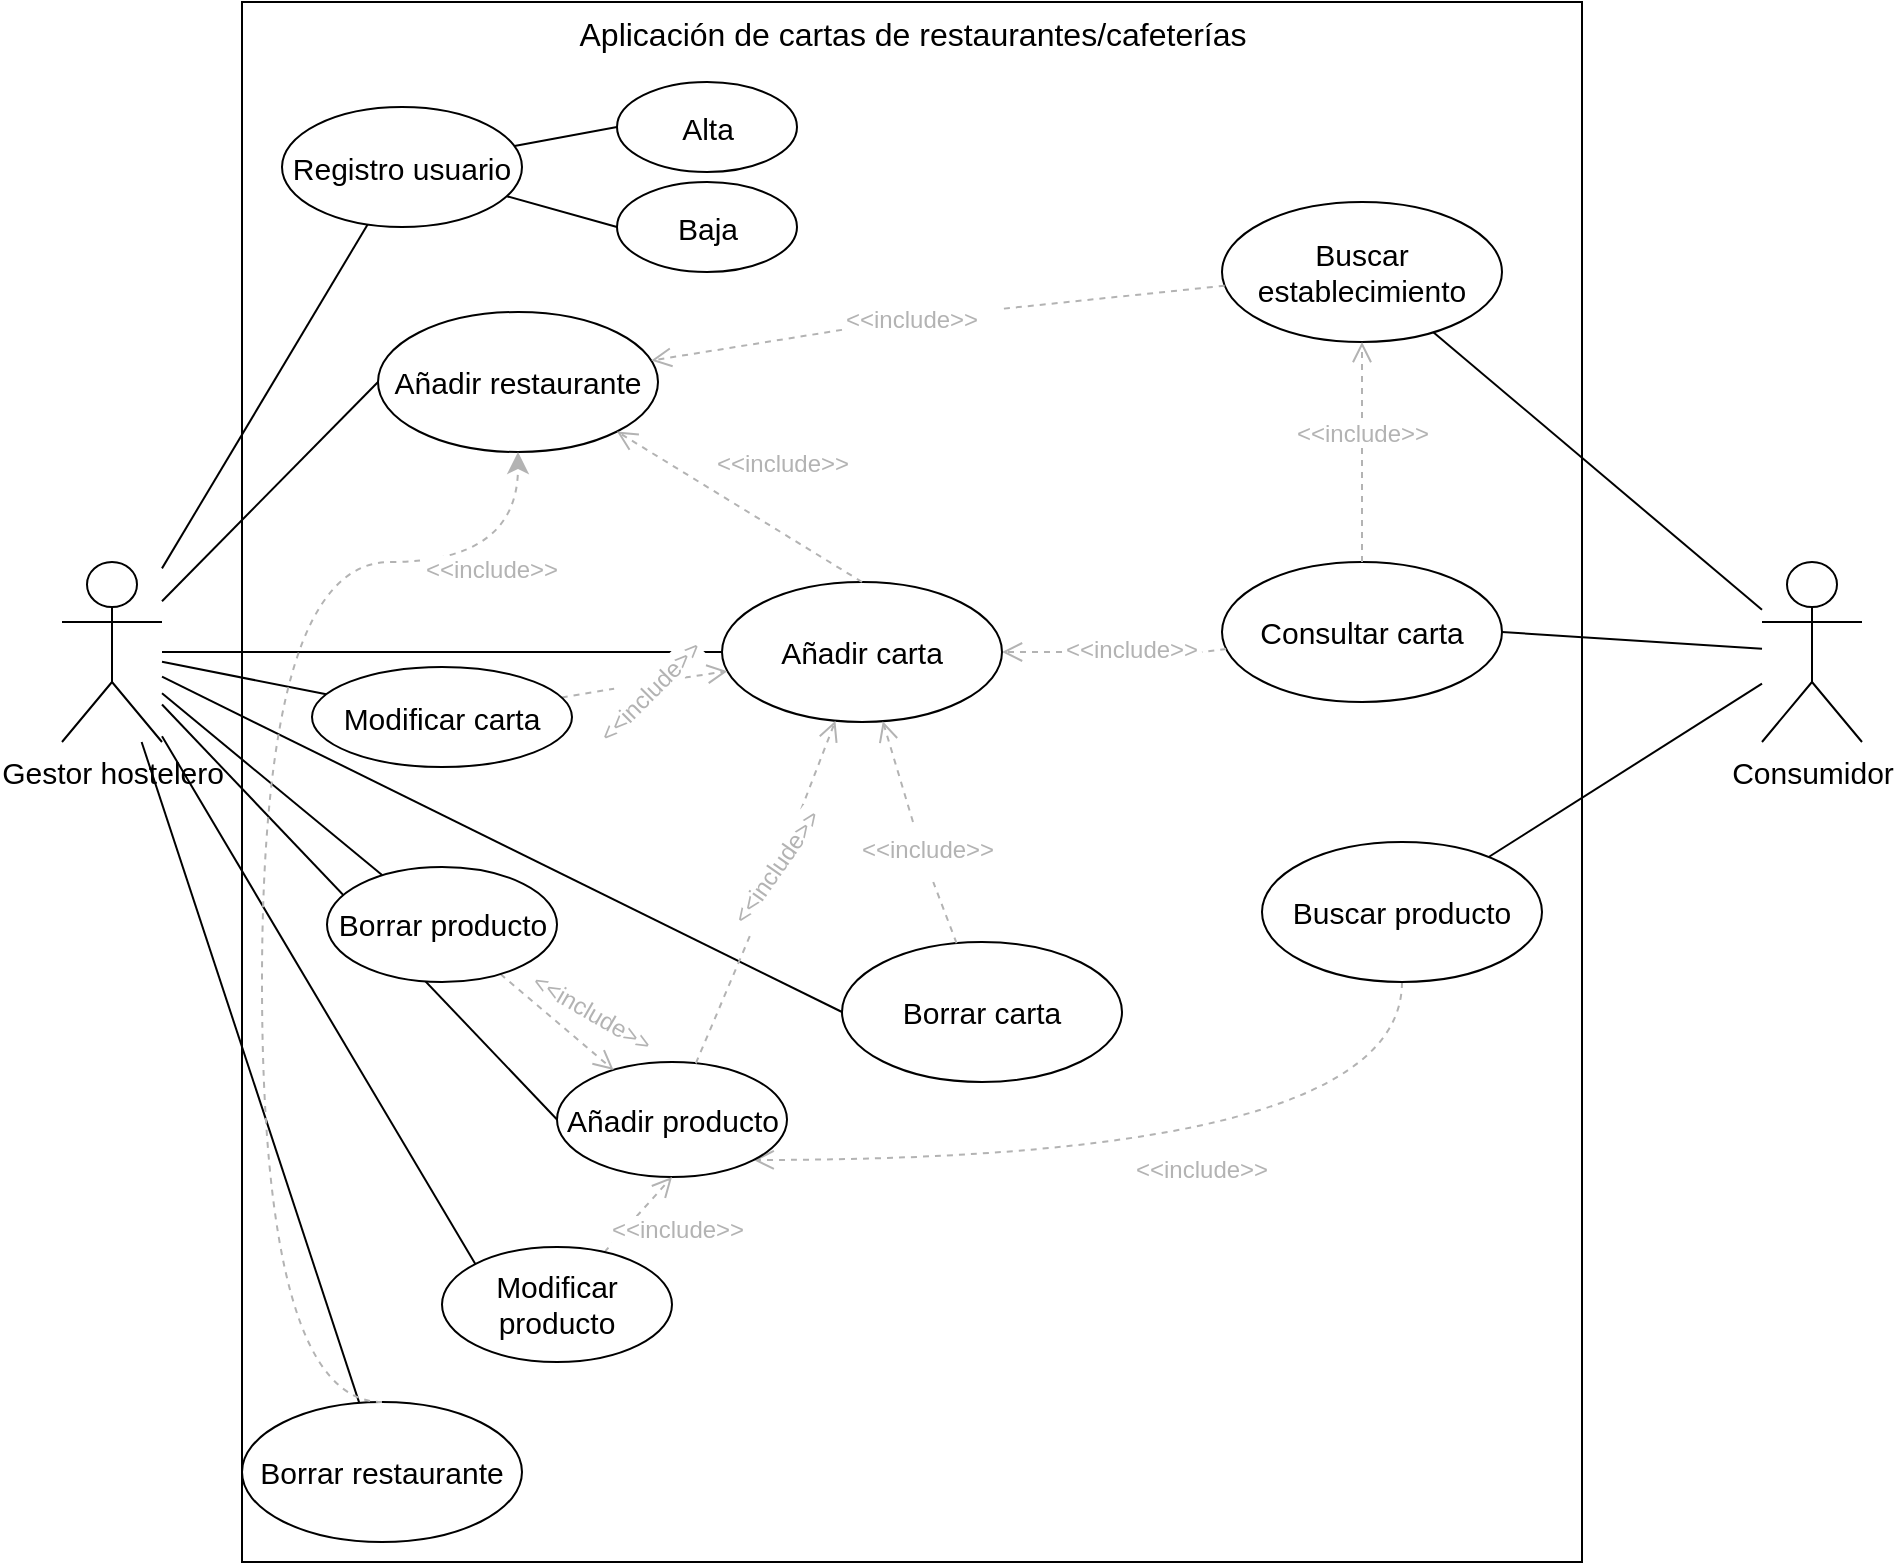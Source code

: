 <mxfile version="20.5.1" type="github">
  <diagram name="Page-1" id="0783ab3e-0a74-02c8-0abd-f7b4e66b4bec">
    <mxGraphModel dx="1597" dy="829" grid="1" gridSize="10" guides="1" tooltips="1" connect="1" arrows="1" fold="1" page="1" pageScale="1" pageWidth="850" pageHeight="1100" background="none" math="0" shadow="0">
      <root>
        <mxCell id="0" />
        <mxCell id="1" parent="0" />
        <mxCell id="ghwwSmaMZXJ6ce2ccZRn-12" value="&lt;font style=&quot;font-size: 16px;&quot;&gt;Aplicación de cartas de restaurantes/cafeterías&lt;/font&gt;" style="html=1;verticalAlign=top;fontSize=14;" vertex="1" parent="1">
          <mxGeometry x="160" y="310" width="670" height="780" as="geometry" />
        </mxCell>
        <mxCell id="ghwwSmaMZXJ6ce2ccZRn-16" style="edgeStyle=none;rounded=0;orthogonalLoop=1;jettySize=auto;html=1;fontSize=15;endArrow=none;endFill=0;" edge="1" parent="1" source="ghwwSmaMZXJ6ce2ccZRn-1" target="ghwwSmaMZXJ6ce2ccZRn-4">
          <mxGeometry relative="1" as="geometry" />
        </mxCell>
        <mxCell id="ghwwSmaMZXJ6ce2ccZRn-24" style="edgeStyle=none;rounded=0;orthogonalLoop=1;jettySize=auto;html=1;entryX=0;entryY=0.5;entryDx=0;entryDy=0;fontSize=15;endArrow=none;endFill=0;" edge="1" parent="1" source="ghwwSmaMZXJ6ce2ccZRn-1" target="ghwwSmaMZXJ6ce2ccZRn-7">
          <mxGeometry relative="1" as="geometry" />
        </mxCell>
        <mxCell id="ghwwSmaMZXJ6ce2ccZRn-25" style="edgeStyle=none;rounded=0;orthogonalLoop=1;jettySize=auto;html=1;fontSize=15;endArrow=none;endFill=0;" edge="1" parent="1" source="ghwwSmaMZXJ6ce2ccZRn-1" target="ghwwSmaMZXJ6ce2ccZRn-10">
          <mxGeometry relative="1" as="geometry" />
        </mxCell>
        <mxCell id="ghwwSmaMZXJ6ce2ccZRn-26" style="edgeStyle=none;rounded=0;orthogonalLoop=1;jettySize=auto;html=1;fontSize=15;endArrow=none;endFill=0;" edge="1" parent="1" source="ghwwSmaMZXJ6ce2ccZRn-1" target="ghwwSmaMZXJ6ce2ccZRn-20">
          <mxGeometry relative="1" as="geometry" />
        </mxCell>
        <mxCell id="ghwwSmaMZXJ6ce2ccZRn-27" style="edgeStyle=none;rounded=0;orthogonalLoop=1;jettySize=auto;html=1;fontSize=15;endArrow=none;endFill=0;" edge="1" parent="1" source="ghwwSmaMZXJ6ce2ccZRn-1" target="ghwwSmaMZXJ6ce2ccZRn-22">
          <mxGeometry relative="1" as="geometry" />
        </mxCell>
        <mxCell id="ghwwSmaMZXJ6ce2ccZRn-28" style="edgeStyle=none;rounded=0;orthogonalLoop=1;jettySize=auto;html=1;entryX=0;entryY=0.5;entryDx=0;entryDy=0;fontSize=15;endArrow=none;endFill=0;" edge="1" parent="1" source="ghwwSmaMZXJ6ce2ccZRn-1" target="ghwwSmaMZXJ6ce2ccZRn-21">
          <mxGeometry relative="1" as="geometry" />
        </mxCell>
        <mxCell id="ghwwSmaMZXJ6ce2ccZRn-48" style="edgeStyle=none;rounded=0;orthogonalLoop=1;jettySize=auto;html=1;entryX=0;entryY=0.5;entryDx=0;entryDy=0;fontSize=12;endArrow=none;endFill=0;" edge="1" parent="1" source="ghwwSmaMZXJ6ce2ccZRn-1" target="ghwwSmaMZXJ6ce2ccZRn-44">
          <mxGeometry relative="1" as="geometry" />
        </mxCell>
        <mxCell id="ghwwSmaMZXJ6ce2ccZRn-49" style="edgeStyle=none;rounded=0;orthogonalLoop=1;jettySize=auto;html=1;entryX=0;entryY=0;entryDx=0;entryDy=0;fontSize=12;endArrow=none;endFill=0;" edge="1" parent="1" source="ghwwSmaMZXJ6ce2ccZRn-1" target="ghwwSmaMZXJ6ce2ccZRn-45">
          <mxGeometry relative="1" as="geometry" />
        </mxCell>
        <mxCell id="ghwwSmaMZXJ6ce2ccZRn-50" style="edgeStyle=none;rounded=0;orthogonalLoop=1;jettySize=auto;html=1;fontSize=12;endArrow=none;endFill=0;" edge="1" parent="1" source="ghwwSmaMZXJ6ce2ccZRn-1" target="ghwwSmaMZXJ6ce2ccZRn-46">
          <mxGeometry relative="1" as="geometry" />
        </mxCell>
        <mxCell id="ghwwSmaMZXJ6ce2ccZRn-1" value="&lt;font style=&quot;font-size: 15px;&quot;&gt;Gestor hostelero&lt;/font&gt;" style="shape=umlActor;verticalLabelPosition=bottom;verticalAlign=top;html=1;" vertex="1" parent="1">
          <mxGeometry x="70" y="590" width="50" height="90" as="geometry" />
        </mxCell>
        <mxCell id="ghwwSmaMZXJ6ce2ccZRn-17" style="edgeStyle=none;rounded=0;orthogonalLoop=1;jettySize=auto;html=1;fontSize=15;endArrow=none;endFill=0;" edge="1" parent="1" source="ghwwSmaMZXJ6ce2ccZRn-2" target="ghwwSmaMZXJ6ce2ccZRn-8">
          <mxGeometry relative="1" as="geometry" />
        </mxCell>
        <mxCell id="ghwwSmaMZXJ6ce2ccZRn-18" style="edgeStyle=none;rounded=0;orthogonalLoop=1;jettySize=auto;html=1;entryX=1;entryY=0.5;entryDx=0;entryDy=0;fontSize=15;endArrow=none;endFill=0;" edge="1" parent="1" source="ghwwSmaMZXJ6ce2ccZRn-2" target="ghwwSmaMZXJ6ce2ccZRn-9">
          <mxGeometry relative="1" as="geometry" />
        </mxCell>
        <mxCell id="ghwwSmaMZXJ6ce2ccZRn-19" style="edgeStyle=none;rounded=0;orthogonalLoop=1;jettySize=auto;html=1;fontSize=15;endArrow=none;endFill=0;" edge="1" parent="1" source="ghwwSmaMZXJ6ce2ccZRn-2" target="ghwwSmaMZXJ6ce2ccZRn-11">
          <mxGeometry relative="1" as="geometry" />
        </mxCell>
        <mxCell id="ghwwSmaMZXJ6ce2ccZRn-2" value="&lt;font style=&quot;font-size: 15px;&quot;&gt;Consumidor&lt;/font&gt;" style="shape=umlActor;verticalLabelPosition=bottom;verticalAlign=top;html=1;" vertex="1" parent="1">
          <mxGeometry x="920" y="590" width="50" height="90" as="geometry" />
        </mxCell>
        <mxCell id="ghwwSmaMZXJ6ce2ccZRn-14" style="rounded=0;orthogonalLoop=1;jettySize=auto;html=1;entryX=0;entryY=0.5;entryDx=0;entryDy=0;fontSize=15;endArrow=none;endFill=0;" edge="1" parent="1" source="ghwwSmaMZXJ6ce2ccZRn-4" target="ghwwSmaMZXJ6ce2ccZRn-6">
          <mxGeometry relative="1" as="geometry" />
        </mxCell>
        <mxCell id="ghwwSmaMZXJ6ce2ccZRn-15" style="rounded=0;orthogonalLoop=1;jettySize=auto;html=1;entryX=0;entryY=0.5;entryDx=0;entryDy=0;fontSize=15;endArrow=none;endFill=0;" edge="1" parent="1" source="ghwwSmaMZXJ6ce2ccZRn-4" target="ghwwSmaMZXJ6ce2ccZRn-5">
          <mxGeometry relative="1" as="geometry" />
        </mxCell>
        <mxCell id="ghwwSmaMZXJ6ce2ccZRn-4" value="Registro usuario" style="ellipse;whiteSpace=wrap;html=1;fontSize=15;aspect=fixed;" vertex="1" parent="1">
          <mxGeometry x="180" y="362.5" width="120" height="60" as="geometry" />
        </mxCell>
        <mxCell id="ghwwSmaMZXJ6ce2ccZRn-5" value="Baja" style="ellipse;whiteSpace=wrap;html=1;fontSize=15;aspect=fixed;" vertex="1" parent="1">
          <mxGeometry x="347.5" y="400" width="90" height="45" as="geometry" />
        </mxCell>
        <mxCell id="ghwwSmaMZXJ6ce2ccZRn-6" value="Alta" style="ellipse;whiteSpace=wrap;html=1;fontSize=15;aspect=fixed;" vertex="1" parent="1">
          <mxGeometry x="347.5" y="350" width="90" height="45" as="geometry" />
        </mxCell>
        <mxCell id="ghwwSmaMZXJ6ce2ccZRn-7" value="Añadir restaurante" style="ellipse;whiteSpace=wrap;html=1;fontSize=15;" vertex="1" parent="1">
          <mxGeometry x="228" y="465" width="140" height="70" as="geometry" />
        </mxCell>
        <mxCell id="ghwwSmaMZXJ6ce2ccZRn-37" style="edgeStyle=none;rounded=0;orthogonalLoop=1;jettySize=auto;html=1;fontSize=15;endArrow=open;endFill=0;verticalAlign=bottom;dashed=1;endSize=8;startArrow=none;fontColor=#B3B3B3;strokeColor=#B3B3B3;" edge="1" parent="1" source="ghwwSmaMZXJ6ce2ccZRn-40" target="ghwwSmaMZXJ6ce2ccZRn-7">
          <mxGeometry relative="1" as="geometry" />
        </mxCell>
        <mxCell id="ghwwSmaMZXJ6ce2ccZRn-8" value="Buscar establecimiento" style="ellipse;whiteSpace=wrap;html=1;fontSize=15;" vertex="1" parent="1">
          <mxGeometry x="650" y="410" width="140" height="70" as="geometry" />
        </mxCell>
        <mxCell id="ghwwSmaMZXJ6ce2ccZRn-30" style="edgeStyle=none;rounded=0;orthogonalLoop=1;jettySize=auto;html=1;entryX=1;entryY=0.5;entryDx=0;entryDy=0;fontSize=15;endArrow=open;endFill=0;verticalAlign=bottom;dashed=1;endSize=8;startArrow=none;strokeColor=#B3B3B3;" edge="1" parent="1" source="ghwwSmaMZXJ6ce2ccZRn-31" target="ghwwSmaMZXJ6ce2ccZRn-20">
          <mxGeometry relative="1" as="geometry" />
        </mxCell>
        <mxCell id="ghwwSmaMZXJ6ce2ccZRn-9" value="&lt;font style=&quot;font-size: 15px;&quot;&gt;Consultar carta&lt;/font&gt;" style="ellipse;whiteSpace=wrap;html=1;" vertex="1" parent="1">
          <mxGeometry x="650" y="590" width="140" height="70" as="geometry" />
        </mxCell>
        <mxCell id="ghwwSmaMZXJ6ce2ccZRn-10" value="Borrar restaurante" style="ellipse;whiteSpace=wrap;html=1;fontSize=15;" vertex="1" parent="1">
          <mxGeometry x="160" y="1010" width="140" height="70" as="geometry" />
        </mxCell>
        <mxCell id="ghwwSmaMZXJ6ce2ccZRn-65" style="edgeStyle=orthogonalEdgeStyle;rounded=0;orthogonalLoop=1;jettySize=auto;html=1;entryX=1;entryY=1;entryDx=0;entryDy=0;fontSize=15;endArrow=open;endFill=0;verticalAlign=bottom;dashed=1;endSize=8;curved=1;strokeColor=#B3B3B3;" edge="1" parent="1" source="ghwwSmaMZXJ6ce2ccZRn-11" target="ghwwSmaMZXJ6ce2ccZRn-44">
          <mxGeometry relative="1" as="geometry">
            <Array as="points">
              <mxPoint x="740" y="889" />
            </Array>
          </mxGeometry>
        </mxCell>
        <mxCell id="ghwwSmaMZXJ6ce2ccZRn-11" value="Buscar producto" style="ellipse;whiteSpace=wrap;html=1;fontSize=15;" vertex="1" parent="1">
          <mxGeometry x="670" y="730" width="140" height="70" as="geometry" />
        </mxCell>
        <mxCell id="ghwwSmaMZXJ6ce2ccZRn-13" value="&amp;lt;&amp;lt;include&amp;gt;&amp;gt;" style="html=1;verticalAlign=bottom;endArrow=open;dashed=1;endSize=8;rounded=0;fontSize=12;strokeColor=#B3B3B3;fontColor=#B3B3B3;" edge="1" parent="1" source="ghwwSmaMZXJ6ce2ccZRn-9" target="ghwwSmaMZXJ6ce2ccZRn-8">
          <mxGeometry relative="1" as="geometry">
            <mxPoint x="480" y="650" as="sourcePoint" />
            <mxPoint x="400" y="650" as="targetPoint" />
          </mxGeometry>
        </mxCell>
        <mxCell id="ghwwSmaMZXJ6ce2ccZRn-20" value="Añadir carta" style="ellipse;whiteSpace=wrap;html=1;fontSize=15;" vertex="1" parent="1">
          <mxGeometry x="400" y="600" width="140" height="70" as="geometry" />
        </mxCell>
        <mxCell id="ghwwSmaMZXJ6ce2ccZRn-33" style="edgeStyle=none;rounded=0;orthogonalLoop=1;jettySize=auto;html=1;fontSize=15;endArrow=open;endFill=0;verticalAlign=bottom;dashed=1;endSize=8;startArrow=none;strokeColor=#B3B3B3;" edge="1" parent="1" source="ghwwSmaMZXJ6ce2ccZRn-35" target="ghwwSmaMZXJ6ce2ccZRn-20">
          <mxGeometry relative="1" as="geometry" />
        </mxCell>
        <mxCell id="ghwwSmaMZXJ6ce2ccZRn-21" value="Borrar carta" style="ellipse;whiteSpace=wrap;html=1;fontSize=15;" vertex="1" parent="1">
          <mxGeometry x="460" y="780" width="140" height="70" as="geometry" />
        </mxCell>
        <mxCell id="ghwwSmaMZXJ6ce2ccZRn-32" style="edgeStyle=none;rounded=0;orthogonalLoop=1;jettySize=auto;html=1;fontSize=15;endArrow=open;endFill=0;verticalAlign=bottom;dashed=1;endSize=8;startArrow=none;strokeColor=#B3B3B3;" edge="1" parent="1" source="ghwwSmaMZXJ6ce2ccZRn-36" target="ghwwSmaMZXJ6ce2ccZRn-20">
          <mxGeometry relative="1" as="geometry" />
        </mxCell>
        <mxCell id="ghwwSmaMZXJ6ce2ccZRn-29" value="&amp;lt;&amp;lt;include&amp;gt;&amp;gt;" style="html=1;verticalAlign=bottom;endArrow=open;dashed=1;endSize=8;rounded=0;fontSize=12;exitX=0.5;exitY=0;exitDx=0;exitDy=0;entryX=1;entryY=1;entryDx=0;entryDy=0;fontColor=#B3B3B3;strokeColor=#B3B3B3;" edge="1" parent="1" source="ghwwSmaMZXJ6ce2ccZRn-20" target="ghwwSmaMZXJ6ce2ccZRn-7">
          <mxGeometry x="-0.162" y="-22" relative="1" as="geometry">
            <mxPoint x="480" y="650" as="sourcePoint" />
            <mxPoint x="400" y="650" as="targetPoint" />
            <mxPoint as="offset" />
          </mxGeometry>
        </mxCell>
        <mxCell id="ghwwSmaMZXJ6ce2ccZRn-31" value="&lt;span style=&quot;font-family: Helvetica; font-size: 12px; font-style: normal; font-variant-ligatures: normal; font-variant-caps: normal; font-weight: 400; letter-spacing: normal; orphans: 2; text-align: center; text-indent: 0px; text-transform: none; widows: 2; word-spacing: 0px; -webkit-text-stroke-width: 0px; background-color: rgb(255, 255, 255); text-decoration-thickness: initial; text-decoration-style: initial; text-decoration-color: initial; float: none; display: inline !important;&quot;&gt;&amp;lt;&amp;lt;include&amp;gt;&amp;gt;&lt;/span&gt;" style="text;whiteSpace=wrap;html=1;fontSize=12;fontColor=#B3B3B3;" vertex="1" parent="1">
          <mxGeometry x="570" y="620" width="70" height="30" as="geometry" />
        </mxCell>
        <mxCell id="ghwwSmaMZXJ6ce2ccZRn-41" value="" style="edgeStyle=none;rounded=0;orthogonalLoop=1;jettySize=auto;html=1;entryX=1;entryY=0.5;entryDx=0;entryDy=0;fontSize=15;endArrow=none;endFill=0;verticalAlign=bottom;dashed=1;endSize=8;strokeColor=#B3B3B3;" edge="1" parent="1" source="ghwwSmaMZXJ6ce2ccZRn-9" target="ghwwSmaMZXJ6ce2ccZRn-31">
          <mxGeometry relative="1" as="geometry">
            <mxPoint x="650.347" y="628.483" as="sourcePoint" />
            <mxPoint x="520.0" y="635.0" as="targetPoint" />
          </mxGeometry>
        </mxCell>
        <mxCell id="ghwwSmaMZXJ6ce2ccZRn-36" value="&lt;span style=&quot;font-family: Helvetica; font-size: 12px; font-style: normal; font-variant-ligatures: normal; font-variant-caps: normal; font-weight: 400; letter-spacing: normal; orphans: 2; text-align: center; text-indent: 0px; text-transform: none; widows: 2; word-spacing: 0px; -webkit-text-stroke-width: 0px; background-color: rgb(255, 255, 255); text-decoration-thickness: initial; text-decoration-style: initial; text-decoration-color: initial; float: none; display: inline !important;&quot;&gt;&amp;lt;&amp;lt;include&amp;gt;&amp;gt;&lt;/span&gt;" style="text;whiteSpace=wrap;html=1;fontSize=12;rotation=-45;fontColor=#B3B3B3;" vertex="1" parent="1">
          <mxGeometry x="325.88" y="642.13" width="70" height="17.5" as="geometry" />
        </mxCell>
        <mxCell id="ghwwSmaMZXJ6ce2ccZRn-42" value="" style="edgeStyle=none;rounded=0;orthogonalLoop=1;jettySize=auto;html=1;fontSize=15;endArrow=none;endFill=0;verticalAlign=bottom;dashed=1;endSize=8;strokeColor=#B3B3B3;" edge="1" parent="1" source="ghwwSmaMZXJ6ce2ccZRn-22" target="ghwwSmaMZXJ6ce2ccZRn-36">
          <mxGeometry relative="1" as="geometry">
            <mxPoint x="359.657" y="716.159" as="sourcePoint" />
            <mxPoint x="430.566" y="663.918" as="targetPoint" />
          </mxGeometry>
        </mxCell>
        <mxCell id="ghwwSmaMZXJ6ce2ccZRn-35" value="&lt;span style=&quot;font-family: Helvetica; font-size: 12px; font-style: normal; font-variant-ligatures: normal; font-variant-caps: normal; font-weight: 400; letter-spacing: normal; orphans: 2; text-align: center; text-indent: 0px; text-transform: none; widows: 2; word-spacing: 0px; -webkit-text-stroke-width: 0px; background-color: rgb(255, 255, 255); text-decoration-thickness: initial; text-decoration-style: initial; text-decoration-color: initial; float: none; display: inline !important;&quot;&gt;&amp;lt;&amp;lt;include&amp;gt;&amp;gt;&lt;/span&gt;" style="text;whiteSpace=wrap;html=1;fontSize=12;fontColor=#B3B3B3;" vertex="1" parent="1">
          <mxGeometry x="467.5" y="720" width="65" height="30" as="geometry" />
        </mxCell>
        <mxCell id="ghwwSmaMZXJ6ce2ccZRn-43" value="" style="edgeStyle=none;rounded=0;orthogonalLoop=1;jettySize=auto;html=1;fontSize=15;endArrow=none;endFill=0;verticalAlign=bottom;dashed=1;endSize=8;strokeColor=#B3B3B3;" edge="1" parent="1" source="ghwwSmaMZXJ6ce2ccZRn-21" target="ghwwSmaMZXJ6ce2ccZRn-35">
          <mxGeometry relative="1" as="geometry">
            <mxPoint x="461.331" y="840.006" as="sourcePoint" />
            <mxPoint x="468.542" y="669.992" as="targetPoint" />
          </mxGeometry>
        </mxCell>
        <mxCell id="ghwwSmaMZXJ6ce2ccZRn-53" style="edgeStyle=none;rounded=0;orthogonalLoop=1;jettySize=auto;html=1;fontSize=15;endArrow=open;endFill=0;verticalAlign=bottom;dashed=1;endSize=8;startArrow=none;strokeColor=#B3B3B3;" edge="1" parent="1" source="ghwwSmaMZXJ6ce2ccZRn-58" target="ghwwSmaMZXJ6ce2ccZRn-20">
          <mxGeometry relative="1" as="geometry" />
        </mxCell>
        <mxCell id="ghwwSmaMZXJ6ce2ccZRn-44" value="Añadir producto" style="ellipse;whiteSpace=wrap;html=1;fontSize=15;aspect=fixed;" vertex="1" parent="1">
          <mxGeometry x="317.5" y="840" width="115" height="57.5" as="geometry" />
        </mxCell>
        <mxCell id="ghwwSmaMZXJ6ce2ccZRn-54" style="edgeStyle=none;rounded=0;orthogonalLoop=1;jettySize=auto;html=1;entryX=0.5;entryY=1;entryDx=0;entryDy=0;fontSize=15;endArrow=open;endFill=0;verticalAlign=bottom;dashed=1;endSize=8;strokeColor=#B3B3B3;" edge="1" parent="1" source="ghwwSmaMZXJ6ce2ccZRn-45" target="ghwwSmaMZXJ6ce2ccZRn-44">
          <mxGeometry relative="1" as="geometry" />
        </mxCell>
        <mxCell id="ghwwSmaMZXJ6ce2ccZRn-45" value="Modificar producto" style="ellipse;whiteSpace=wrap;html=1;fontSize=15;aspect=fixed;" vertex="1" parent="1">
          <mxGeometry x="260" y="932.5" width="115" height="57.5" as="geometry" />
        </mxCell>
        <mxCell id="ghwwSmaMZXJ6ce2ccZRn-57" style="edgeStyle=none;rounded=0;orthogonalLoop=1;jettySize=auto;html=1;fontSize=15;endArrow=open;endFill=0;verticalAlign=bottom;dashed=1;endSize=8;strokeColor=#B3B3B3;" edge="1" parent="1" source="ghwwSmaMZXJ6ce2ccZRn-46" target="ghwwSmaMZXJ6ce2ccZRn-44">
          <mxGeometry relative="1" as="geometry" />
        </mxCell>
        <mxCell id="ghwwSmaMZXJ6ce2ccZRn-40" value="&lt;span style=&quot;font-family: Helvetica; font-size: 12px; font-style: normal; font-variant-ligatures: normal; font-variant-caps: normal; font-weight: 400; letter-spacing: normal; orphans: 2; text-align: center; text-indent: 0px; text-transform: none; widows: 2; word-spacing: 0px; -webkit-text-stroke-width: 0px; background-color: rgb(255, 255, 255); text-decoration-thickness: initial; text-decoration-style: initial; text-decoration-color: initial; float: none; display: inline !important;&quot;&gt;&amp;lt;&amp;lt;include&amp;gt;&amp;gt;&lt;/span&gt;" style="text;whiteSpace=wrap;html=1;fontSize=12;rotation=0;fontColor=#B3B3B3;" vertex="1" parent="1">
          <mxGeometry x="460" y="455" width="80" height="25" as="geometry" />
        </mxCell>
        <mxCell id="ghwwSmaMZXJ6ce2ccZRn-47" value="" style="edgeStyle=none;rounded=0;orthogonalLoop=1;jettySize=auto;html=1;fontSize=15;endArrow=none;endFill=0;verticalAlign=bottom;dashed=1;endSize=8;fontColor=#B3B3B3;strokeColor=#B3B3B3;" edge="1" parent="1" source="ghwwSmaMZXJ6ce2ccZRn-8" target="ghwwSmaMZXJ6ce2ccZRn-40">
          <mxGeometry relative="1" as="geometry">
            <mxPoint x="652.217" y="453.739" as="sourcePoint" />
            <mxPoint x="365.771" y="491.238" as="targetPoint" />
          </mxGeometry>
        </mxCell>
        <mxCell id="ghwwSmaMZXJ6ce2ccZRn-56" value="&lt;span style=&quot;font-family: Helvetica; font-size: 12px; font-style: normal; font-variant-ligatures: normal; font-variant-caps: normal; font-weight: 400; letter-spacing: normal; orphans: 2; text-align: center; text-indent: 0px; text-transform: none; widows: 2; word-spacing: 0px; -webkit-text-stroke-width: 0px; background-color: rgb(255, 255, 255); text-decoration-thickness: initial; text-decoration-style: initial; text-decoration-color: initial; float: none; display: inline !important;&quot;&gt;&amp;lt;&amp;lt;include&amp;gt;&amp;gt;&lt;/span&gt;" style="text;whiteSpace=wrap;html=1;fontSize=12;fontColor=#B3B3B3;" vertex="1" parent="1">
          <mxGeometry x="342.5" y="910" width="57.5" height="22.5" as="geometry" />
        </mxCell>
        <mxCell id="ghwwSmaMZXJ6ce2ccZRn-59" value="&lt;span style=&quot;font-family: Helvetica; font-size: 12px; font-style: normal; font-variant-ligatures: normal; font-variant-caps: normal; font-weight: 400; letter-spacing: normal; orphans: 2; text-align: center; text-indent: 0px; text-transform: none; widows: 2; word-spacing: 0px; -webkit-text-stroke-width: 0px; background-color: rgb(255, 255, 255); text-decoration-thickness: initial; text-decoration-style: initial; text-decoration-color: initial; float: none; display: inline !important;&quot;&gt;&amp;lt;&amp;lt;include&amp;gt;&amp;gt;&lt;/span&gt;" style="text;whiteSpace=wrap;html=1;fontSize=12;rotation=30;fontColor=#B3B3B3;" vertex="1" parent="1">
          <mxGeometry x="300" y="800" width="65" height="30" as="geometry" />
        </mxCell>
        <mxCell id="ghwwSmaMZXJ6ce2ccZRn-58" value="&lt;span style=&quot;font-family: Helvetica; font-size: 12px; font-style: normal; font-variant-ligatures: normal; font-variant-caps: normal; font-weight: 400; letter-spacing: normal; orphans: 2; text-align: center; text-indent: 0px; text-transform: none; widows: 2; word-spacing: 0px; -webkit-text-stroke-width: 0px; background-color: rgb(255, 255, 255); text-decoration-thickness: initial; text-decoration-style: initial; text-decoration-color: initial; float: none; display: inline !important;&quot;&gt;&amp;lt;&amp;lt;include&amp;gt;&amp;gt;&lt;/span&gt;" style="text;whiteSpace=wrap;html=1;fontSize=12;rotation=-55;fontColor=#B3B3B3;" vertex="1" parent="1">
          <mxGeometry x="395" y="730" width="65" height="30" as="geometry" />
        </mxCell>
        <mxCell id="ghwwSmaMZXJ6ce2ccZRn-61" value="" style="edgeStyle=none;rounded=0;orthogonalLoop=1;jettySize=auto;html=1;fontSize=15;endArrow=none;endFill=0;verticalAlign=bottom;dashed=1;endSize=8;strokeColor=#B3B3B3;" edge="1" parent="1" source="ghwwSmaMZXJ6ce2ccZRn-44" target="ghwwSmaMZXJ6ce2ccZRn-58">
          <mxGeometry relative="1" as="geometry">
            <mxPoint x="390.802" y="840.512" as="sourcePoint" />
            <mxPoint x="456.839" y="669.376" as="targetPoint" />
          </mxGeometry>
        </mxCell>
        <mxCell id="ghwwSmaMZXJ6ce2ccZRn-64" value="" style="edgeStyle=orthogonalEdgeStyle;rounded=0;orthogonalLoop=1;jettySize=auto;html=1;fontSize=15;endArrow=classic;endFill=1;verticalAlign=bottom;dashed=1;endSize=8;curved=1;exitX=0.5;exitY=0;exitDx=0;exitDy=0;fontColor=#B3B3B3;strokeColor=#B3B3B3;" edge="1" parent="1" source="ghwwSmaMZXJ6ce2ccZRn-10" target="ghwwSmaMZXJ6ce2ccZRn-7">
          <mxGeometry relative="1" as="geometry">
            <mxPoint x="234.298" y="1010.066" as="sourcePoint" />
            <mxPoint x="268.528" y="634.035" as="targetPoint" />
            <Array as="points">
              <mxPoint x="170" y="1010" />
              <mxPoint x="170" y="590" />
              <mxPoint x="298" y="590" />
            </Array>
          </mxGeometry>
        </mxCell>
        <mxCell id="ghwwSmaMZXJ6ce2ccZRn-22" value="Modificar carta" style="ellipse;whiteSpace=wrap;html=1;fontSize=15;" vertex="1" parent="1">
          <mxGeometry x="195" y="642.5" width="130" height="50" as="geometry" />
        </mxCell>
        <mxCell id="ghwwSmaMZXJ6ce2ccZRn-46" value="Borrar producto" style="ellipse;whiteSpace=wrap;html=1;fontSize=15;aspect=fixed;" vertex="1" parent="1">
          <mxGeometry x="202.5" y="742.5" width="115" height="57.5" as="geometry" />
        </mxCell>
        <mxCell id="ghwwSmaMZXJ6ce2ccZRn-66" value="&lt;span style=&quot;font-family: Helvetica; font-size: 12px; font-style: normal; font-variant-ligatures: normal; font-variant-caps: normal; font-weight: 400; letter-spacing: normal; orphans: 2; text-align: center; text-indent: 0px; text-transform: none; widows: 2; word-spacing: 0px; -webkit-text-stroke-width: 0px; background-color: rgb(255, 255, 255); text-decoration-thickness: initial; text-decoration-style: initial; text-decoration-color: initial; float: none; display: inline !important;&quot;&gt;&amp;lt;&amp;lt;include&amp;gt;&amp;gt;&lt;/span&gt;" style="text;whiteSpace=wrap;html=1;fontSize=12;fontColor=#B3B3B3;" vertex="1" parent="1">
          <mxGeometry x="605" y="880" width="65" height="30" as="geometry" />
        </mxCell>
        <mxCell id="ghwwSmaMZXJ6ce2ccZRn-68" value="&lt;span style=&quot;font-family: Helvetica; font-size: 12px; font-style: normal; font-variant-ligatures: normal; font-variant-caps: normal; font-weight: 400; letter-spacing: normal; orphans: 2; text-align: center; text-indent: 0px; text-transform: none; widows: 2; word-spacing: 0px; -webkit-text-stroke-width: 0px; background-color: rgb(255, 255, 255); text-decoration-thickness: initial; text-decoration-style: initial; text-decoration-color: initial; float: none; display: inline !important;&quot;&gt;&amp;lt;&amp;lt;include&amp;gt;&amp;gt;&lt;/span&gt;" style="text;whiteSpace=wrap;html=1;fontSize=12;fontColor=#B3B3B3;" vertex="1" parent="1">
          <mxGeometry x="250" y="580" width="65" height="30" as="geometry" />
        </mxCell>
      </root>
    </mxGraphModel>
  </diagram>
</mxfile>
